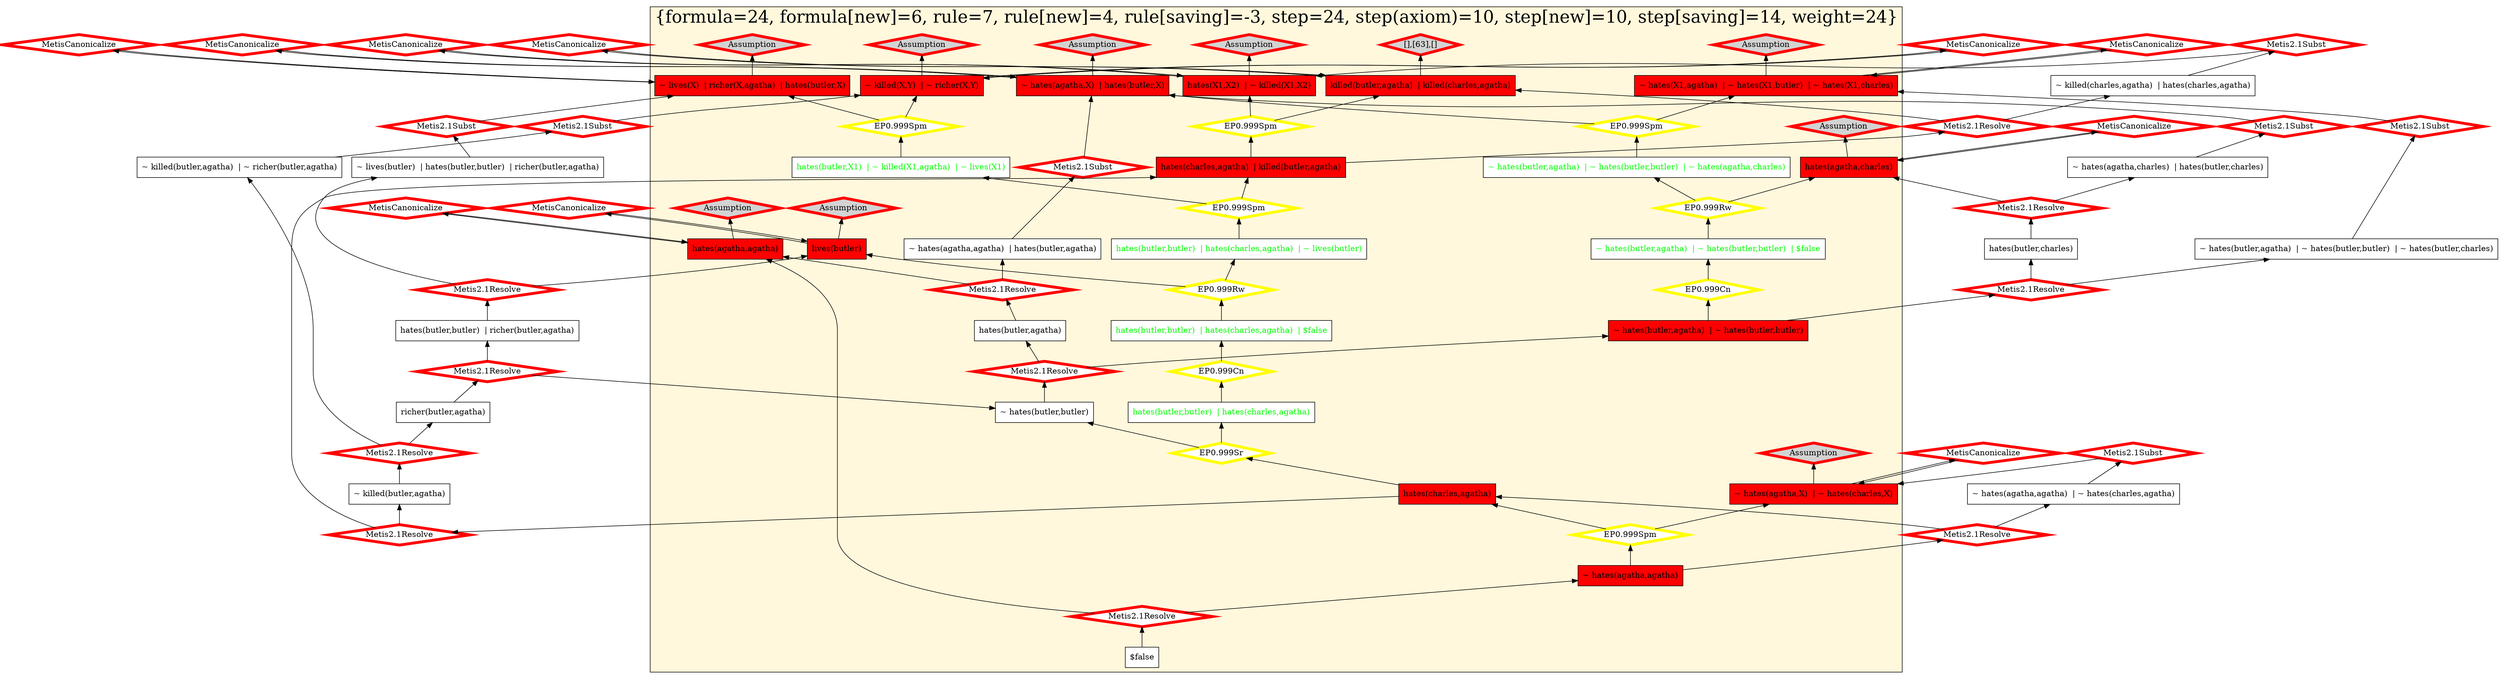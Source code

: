 digraph g 
{ rankdir=BT;
   
  "x_68" [ color="black" shape="box" label="~ hates(X,agatha)  | ~ hates(X,butler)  | ~ hates(X,charles)" fillcolor="red" style="filled"  ];
  "x_1" [ color="black" shape="box" label="lives(butler)" fillcolor="red" style="filled"  ];
  "x_2" [ color="black" shape="box" label="~ killed(X1,X2)  | ~ richer(X1,X2)" fillcolor="red" style="filled"  ];
  "x_13" [ color="black" shape="box" label="hates(charles,agatha)  | killed(butler,agatha)" fillcolor="red" style="filled"  ];
  "x_61" [ color="black" shape="box" label="~ hates(agatha,X1)  | ~ hates(charles,X1)" fillcolor="red" style="filled"  ];
  "x_6" [ color="black" shape="box" label="~ hates(butler,agatha)  | ~ hates(butler,butler)  | ~ hates(butler,charles)" fillcolor="white" style="filled"  ];
  "x_61" [ color="black" shape="box" label="~ hates(agatha,X)  | ~ hates(charles,X)" fillcolor="red" style="filled"  ];
  "x_9" [ fontcolor="green" color="black" shape="box" label="~ hates(butler,agatha)  | ~ hates(butler,butler)  | ~ hates(agatha,charles)" fillcolor="white" style="filled"  ];
  "x_59" [ color="black" shape="box" label="~ hates(agatha,X)  | hates(butler,X)" fillcolor="red" style="filled"  ];
  "x_13" [ color="black" shape="box" label="hates(charles,agatha)  | killed(butler,agatha)" fillcolor="red" style="filled"  ];
  "x_63" [ color="black" shape="box" label="killed(butler,agatha)  | killed(charles,agatha)" fillcolor="red" style="filled"  ];
  "x_81" [ color="black" shape="box" label="~ lives(butler)  | hates(butler,butler)  | richer(butler,agatha)" fillcolor="white" style="filled"  ];
  "x_68" [ color="black" shape="box" label="~ hates(X,agatha)  | ~ hates(X,butler)  | ~ hates(X,charles)" fillcolor="red" style="filled"  ];
  "x_21" [ color="black" shape="box" label="$false" fillcolor="white" style="filled"  ];
  "x_87" [ color="black" shape="box" label="hates(charles,agatha)" fillcolor="red" style="filled"  ];
  "x_136" [ color="black" shape="box" label="hates(agatha,charles)" fillcolor="red" style="filled"  ];
  "x_88" [ fontcolor="green" color="black" shape="box" label="~ hates(butler,agatha)  | ~ hates(butler,butler)  | $false" fillcolor="white" style="filled"  ];
  "x_68" [ color="black" shape="box" label="~ hates(X1,agatha)  | ~ hates(X1,butler)  | ~ hates(X1,charles)" fillcolor="red" style="filled"  ];
  "x_24" [ color="black" shape="box" label="hates(butler,butler)  | richer(butler,agatha)" fillcolor="white" style="filled"  ];
  "x_1" [ color="black" shape="box" label="lives(butler)" fillcolor="red" style="filled"  ];
  "x_97" [ fontcolor="green" color="black" shape="box" label="hates(butler,butler)  | hates(charles,agatha)  | ~ lives(butler)" fillcolor="white" style="filled"  ];
  "x_1" [ color="black" shape="box" label="lives(butler)" fillcolor="red" style="filled"  ];
  "x_74" [ color="black" shape="box" label="hates(butler,agatha)" fillcolor="white" style="filled"  ];
  "x_102" [ fontcolor="green" color="black" shape="box" label="hates(butler,butler)  | hates(charles,agatha)" fillcolor="white" style="filled"  ];
  "x_34" [ color="black" shape="box" label="~ killed(charles,agatha)  | hates(charles,agatha)" fillcolor="white" style="filled"  ];
  "x_105" [ fontcolor="green" color="black" shape="box" label="hates(butler,butler)  | hates(charles,agatha)  | $false" fillcolor="white" style="filled"  ];
  "x_37" [ color="black" shape="box" label="richer(X1,agatha)  | hates(butler,X1)  | ~ lives(X1)" fillcolor="red" style="filled"  ];
  "x_136" [ color="black" shape="box" label="hates(agatha,charles)" fillcolor="red" style="filled"  ];
  "x_37" [ color="black" shape="box" label="~ lives(X)  | hates(butler,X)  | richer(X,agatha)" fillcolor="red" style="filled"  ];
  "x_2" [ color="black" shape="box" label="~ killed(X,Y)  | ~ richer(X,Y)" fillcolor="red" style="filled"  ];
  "x_141" [ color="black" shape="box" label="~ hates(butler,agatha)  | ~ hates(butler,butler)" fillcolor="red" style="filled"  ];
  "x_135" [ color="black" shape="box" label="~ killed(X,Y)  | hates(X,Y)" fillcolor="red" style="filled"  ];
  "x_135" [ color="black" shape="box" label="~ killed(X,Y)  | hates(X,Y)" fillcolor="red" style="filled"  ];
  "x_46" [ color="black" shape="box" label="~ hates(butler,butler)" fillcolor="white" style="filled"  ];
  "x_47" [ color="black" shape="box" label="~ hates(agatha,agatha)  | hates(butler,agatha)" fillcolor="white" style="filled"  ];
  "x_114" [ color="black" shape="box" label="~ hates(agatha,agatha)" fillcolor="red" style="filled"  ];
  "x_46" [ color="black" shape="box" label="~ hates(butler,butler)" fillcolor="white" style="filled"  ];
  "x_31" [ color="black" shape="box" label="hates(agatha,agatha)" fillcolor="red" style="filled"  ];
  "x_2" [ color="black" shape="box" label="~ killed(X,Y)  | ~ richer(X,Y)" fillcolor="red" style="filled"  ];
  "x_37" [ color="black" shape="box" label="~ lives(X)  | richer(X,agatha)  | hates(butler,X)" fillcolor="red" style="filled"  ];
  "x_52" [ color="black" shape="box" label="~ killed(butler,agatha)  | ~ richer(butler,agatha)" fillcolor="white" style="filled"  ];
  "x_124" [ color="black" shape="box" label="~ hates(agatha,agatha)  | ~ hates(charles,agatha)" fillcolor="white" style="filled"  ];
  "x_129" [ fontcolor="green" color="black" shape="box" label="hates(butler,X1)  | ~ killed(X1,agatha)  | ~ lives(X1)" fillcolor="white" style="filled"  ];
  "x_31" [ color="black" shape="box" label="hates(agatha,agatha)" fillcolor="red" style="filled"  ];
  "x_130" [ color="black" shape="box" label="~ killed(butler,agatha)" fillcolor="white" style="filled"  ];
  "x_133" [ color="black" shape="box" label="richer(butler,agatha)" fillcolor="white" style="filled"  ];
  "x_63" [ color="black" shape="box" label="killed(butler,agatha)  | killed(charles,agatha)" fillcolor="red" style="filled"  ];
  "x_59" [ color="black" shape="box" label="hates(butler,X1)  | ~ hates(agatha,X1)" fillcolor="red" style="filled"  ];
  "x_61" [ color="black" shape="box" label="~ hates(agatha,X)  | ~ hates(charles,X)" fillcolor="red" style="filled"  ];
  "x_135" [ color="black" shape="box" label="hates(X1,X2)  | ~ killed(X1,X2)" fillcolor="red" style="filled"  ];
  "x_136" [ color="black" shape="box" label="hates(agatha,charles)" fillcolor="red" style="filled"  ];
  "x_114" [ color="black" shape="box" label="~ hates(agatha,agatha)" fillcolor="red" style="filled"  ];
  "x_63" [ color="black" shape="box" label="killed(butler,agatha)  | killed(charles,agatha)" fillcolor="red" style="filled"  ];
  "x_59" [ color="black" shape="box" label="~ hates(agatha,X)  | hates(butler,X)" fillcolor="red" style="filled"  ];
  "x_141" [ color="black" shape="box" label="~ hates(butler,agatha)  | ~ hates(butler,butler)" fillcolor="red" style="filled"  ];
  "x_140" [ color="black" shape="box" label="hates(butler,charles)" fillcolor="white" style="filled"  ];
  "x_142" [ color="black" shape="box" label="~ hates(agatha,charles)  | hates(butler,charles)" fillcolor="white" style="filled"  ];
  "x_87" [ color="black" shape="box" label="hates(charles,agatha)" fillcolor="red" style="filled"  ];
  "81d7037:1242be2cf89:-7f0b" [ URL="http://browser.inference-web.org/iwbrowser/BrowseNodeSet?url=http%3A%2F%2Finference-web.org%2Fproofs%2Ftptp%2FSolutions%2FPUZ%2FPUZ001-1%2FEP---1.1pre%2Fanswer.owl%23ns_18" color="yellow" shape="diamond" label="EP0.999Spm" fillcolor="white" style="filled" penwidth="5"  ];
  "x_9" -> "81d7037:1242be2cf89:-7f0b";
  "81d7037:1242be2cf89:-7f0b" -> "x_59";
  "81d7037:1242be2cf89:-7f0b" -> "x_68";
  "81d7037:1242be2cf89:-7fec" [ URL="http://browser.inference-web.org/iwbrowser/BrowseNodeSet?url=http%3A%2F%2Finference-web.org%2Fproofs%2Ftptp%2FSolutions%2FPUZ%2FPUZ001-1%2FMetis---2.2%2Fanswer.owl%23ns_different_hates" color="red" shape="diamond" label="Assumption" fillcolor="lightgrey" style="filled" penwidth="5"  ];
  "x_61" -> "81d7037:1242be2cf89:-7fec";
  "81d7037:1242be2cf89:-7f65" [ URL="http://browser.inference-web.org/iwbrowser/BrowseNodeSet?url=http%3A%2F%2Finference-web.org%2Fproofs%2Ftptp%2FSolutions%2FPUZ%2FPUZ001-1%2FEP---1.1pre%2Fanswer.owl%23ns_13" color="yellow" shape="diamond" label="EP0.999Spm" fillcolor="white" style="filled" penwidth="5"  ];
  "x_13" -> "81d7037:1242be2cf89:-7f65";
  "81d7037:1242be2cf89:-7f65" -> "x_63";
  "81d7037:1242be2cf89:-7f65" -> "x_135";
  "81d7037:1242be2cf89:-7efc" [ URL="http://browser.inference-web.org/iwbrowser/BrowseNodeSet?url=http%3A%2F%2Finference-web.org%2Fproofs%2Ftptp%2FSolutions%2FPUZ%2FPUZ001-1%2FEP---1.1pre%2Fanswer.owl%23ns_27" color="yellow" shape="diamond" label="EP0.999Cn" fillcolor="white" style="filled" penwidth="5"  ];
  "x_102" -> "81d7037:1242be2cf89:-7efc";
  "81d7037:1242be2cf89:-7efc" -> "x_105";
  "81d7037:1242be2cf89:-7fc5" [ URL="http://browser.inference-web.org/iwbrowser/BrowseNodeSet?url=http%3A%2F%2Finference-web.org%2Fproofs%2Ftptp%2FSolutions%2FPUZ%2FPUZ001-1%2FMetis---2.2%2Fanswer.owl%23ns_refute_0_17" color="red" shape="diamond" label="Metis2.1Subst" fillcolor="white" style="filled" penwidth="5"  ];
  "x_6" -> "81d7037:1242be2cf89:-7fc5";
  "81d7037:1242be2cf89:-7fc5" -> "x_68";
  "81d7037:1242be2cf89:-7fcf" [ URL="http://browser.inference-web.org/iwbrowser/BrowseNodeSet?url=http%3A%2F%2Finference-web.org%2Fproofs%2Ftptp%2FSolutions%2FPUZ%2FPUZ001-1%2FMetis---2.2%2Fanswer.owl%23ns_refute_0_22" color="red" shape="diamond" label="Metis2.1Resolve" fillcolor="white" style="filled" penwidth="5"  ];
  "x_46" -> "81d7037:1242be2cf89:-7fcf";
  "81d7037:1242be2cf89:-7fcf" -> "x_74";
  "81d7037:1242be2cf89:-7fcf" -> "x_141";
  "81d7037:1242be2cf89:-7eee" [ URL="http://browser.inference-web.org/iwbrowser/BrowseNodeSet?url=http%3A%2F%2Finference-web.org%2Fproofs%2Ftptp%2FSolutions%2FPUZ%2FPUZ001-1%2FEP---1.1pre%2Fanswer.owl%23ns_25" color="yellow" shape="diamond" label="EP0.999Spm" fillcolor="white" style="filled" penwidth="5"  ];
  "x_97" -> "81d7037:1242be2cf89:-7eee";
  "81d7037:1242be2cf89:-7eee" -> "x_13";
  "81d7037:1242be2cf89:-7eee" -> "x_129";
  "81d7037:1242be2cf89:-7f7f" [ URL="http://browser.inference-web.org/iwbrowser/BrowseNodeSet?url=http%3A%2F%2Finference-web.org%2Fproofs%2Ftptp%2FSolutions%2FPUZ%2FPUZ001-1%2FMetis---2.2%2Fanswer.owl%23ns_butler" color="red" shape="diamond" label="Assumption" fillcolor="lightgrey" style="filled" penwidth="5"  ];
  "x_1" -> "81d7037:1242be2cf89:-7f7f";
  "81d7037:1242be2cf89:-7f77" [ URL="http://browser.inference-web.org/iwbrowser/BrowseNodeSet?url=http%3A%2F%2Finference-web.org%2Fproofs%2Ftptp%2FSolutions%2FPUZ%2FPUZ001-1%2FMetis---2.2%2Fanswer.owl%23ns_refute_0_4" color="red" shape="diamond" label="Metis2.1Subst" fillcolor="white" style="filled" penwidth="5"  ];
  "x_34" -> "81d7037:1242be2cf89:-7f77";
  "81d7037:1242be2cf89:-7f77" -> "x_135";
  "81d7037:1242be2cf89:-7fd7" [ URL="http://browser.inference-web.org/iwbrowser/BrowseNodeSet?url=http%3A%2F%2Finference-web.org%2Fproofs%2Ftptp%2FSolutions%2FPUZ%2FPUZ001-1%2FMetis---2.2%2Fanswer.owl%23ns_poorer_killer" color="red" shape="diamond" label="Assumption" fillcolor="lightgrey" style="filled" penwidth="5"  ];
  "x_2" -> "81d7037:1242be2cf89:-7fd7";
  "81d7037:1242be2cf89:-7f73" [ URL="http://browser.inference-web.org/iwbrowser/BrowseNodeSet?url=http%3A%2F%2Finference-web.org%2Fproofs%2Ftptp%2FSolutions%2FPUZ%2FPUZ001-1%2FMetis---2.2%2Fanswer.owl%23ns_refute_0_3" color="red" shape="diamond" label="MetisCanonicalize" fillcolor="white" style="filled" penwidth="5"  ];
  "x_135" -> "81d7037:1242be2cf89:-7f73";
  "81d7037:1242be2cf89:-7f73" -> "x_135";
  "81d7037:1242be2cf89:-7f19" [ URL="http://browser.inference-web.org/iwbrowser/BrowseNodeSet?url=http%3A%2F%2Finference-web.org%2Fproofs%2Ftptp%2FSolutions%2FPUZ%2FPUZ001-1%2FEP---1.1pre%2Fanswer.owl%23ns_20" color="yellow" shape="diamond" label="EP0.999Cn" fillcolor="white" style="filled" penwidth="5"  ];
  "x_141" -> "81d7037:1242be2cf89:-7f19";
  "81d7037:1242be2cf89:-7f19" -> "x_88";
  "81d7037:1242be2cf89:-7f49" [ URL="http://browser.inference-web.org/iwbrowser/BrowseNodeSet?url=http%3A%2F%2Finference-web.org%2Fproofs%2Ftptp%2FSolutions%2FPUZ%2FPUZ001-1%2FEP---1.1pre%2Fanswer.owl%23ns_41" color="yellow" shape="diamond" label="EP0.999Spm" fillcolor="white" style="filled" penwidth="5"  ];
  "x_114" -> "81d7037:1242be2cf89:-7f49";
  "81d7037:1242be2cf89:-7f49" -> "x_61";
  "81d7037:1242be2cf89:-7f49" -> "x_87";
  "81d7037:1242be2cf89:-7ffe" [ URL="http://browser.inference-web.org/iwbrowser/BrowseNodeSet?url=http%3A%2F%2Finference-web.org%2Fproofs%2Ftptp%2FSolutions%2FPUZ%2FPUZ001-1%2FMetis---2.2%2Fanswer.owl%23answer" color="red" shape="diamond" label="Metis2.1Resolve" fillcolor="white" style="filled" penwidth="5"  ];
  "x_21" -> "81d7037:1242be2cf89:-7ffe";
  "81d7037:1242be2cf89:-7ffe" -> "x_31";
  "81d7037:1242be2cf89:-7ffe" -> "x_114";
  "81d7037:1242be2cf89:-7f6f" [ URL="http://browser.inference-web.org/iwbrowser/BrowseNodeSet?url=http%3A%2F%2Finference-web.org%2Fproofs%2Ftptp%2FSolutions%2FPUZ%2FPUZ001-1%2FMetis---2.2%2Fanswer.owl%23ns_killer_hates_victim" color="red" shape="diamond" label="Assumption" fillcolor="lightgrey" style="filled" penwidth="5"  ];
  "x_135" -> "81d7037:1242be2cf89:-7f6f";
  "81d7037:1242be2cf89:-7f9a" [ URL="http://browser.inference-web.org/iwbrowser/BrowseNodeSet?url=http%3A%2F%2Finference-web.org%2Fproofs%2Ftptp%2FSolutions%2FPUZ%2FPUZ001-1%2FMetis---2.2%2Fanswer.owl%23ns_refute_0_19" color="red" shape="diamond" label="MetisCanonicalize" fillcolor="white" style="filled" penwidth="5"  ];
  "x_31" -> "81d7037:1242be2cf89:-7f9a";
  "81d7037:1242be2cf89:-7f9a" -> "x_31";
  "81d7037:1242be2cf89:-7f8a" [ URL="http://browser.inference-web.org/iwbrowser/BrowseNodeSet?url=http%3A%2F%2Finference-web.org%2Fproofs%2Ftptp%2FSolutions%2FPUZ%2FPUZ001-1%2FMetis---2.2%2Fanswer.owl%23ns_refute_0_9" color="red" shape="diamond" label="MetisCanonicalize" fillcolor="white" style="filled" penwidth="5"  ];
  "x_37" -> "81d7037:1242be2cf89:-7f8a";
  "81d7037:1242be2cf89:-7f8a" -> "x_37";
  "81d7037:1242be2cf89:-7ff0" [ URL="http://browser.inference-web.org/iwbrowser/BrowseNodeSet?url=http%3A%2F%2Finference-web.org%2Fproofs%2Ftptp%2FSolutions%2FPUZ%2FPUZ001-1%2FMetis---2.2%2Fanswer.owl%23ns_refute_0_0" color="red" shape="diamond" label="MetisCanonicalize" fillcolor="white" style="filled" penwidth="5"  ];
  "x_61" -> "81d7037:1242be2cf89:-7ff0";
  "81d7037:1242be2cf89:-7ff0" -> "x_61";
  "81d7037:1242be2cf89:-7f7c" [ URL="http://browser.inference-web.org/iwbrowser/BrowseNodeSet?url=http%3A%2F%2Finference-web.org%2Fproofs%2Ftptp%2FSolutions%2FPUZ%2FPUZ001-1%2FMetis---2.2%2Fanswer.owl%23ns_refute_0_5" color="red" shape="diamond" label="Metis2.1Resolve" fillcolor="white" style="filled" penwidth="5"  ];
  "x_13" -> "81d7037:1242be2cf89:-7f7c";
  "81d7037:1242be2cf89:-7f7c" -> "x_34";
  "81d7037:1242be2cf89:-7f7c" -> "x_63";
  "81d7037:1242be2cf89:-7fe9" [ URL="http://browser.inference-web.org/iwbrowser/BrowseNodeSet?url=http%3A%2F%2Finference-web.org%2Fproofs%2Ftptp%2FSolutions%2FPUZ%2FPUZ001-1%2FMetis---2.2%2Fanswer.owl%23ns_refute_0_25" color="red" shape="diamond" label="Metis2.1Resolve" fillcolor="white" style="filled" penwidth="5"  ];
  "x_87" -> "81d7037:1242be2cf89:-7fe9";
  "81d7037:1242be2cf89:-7fe9" -> "x_13";
  "81d7037:1242be2cf89:-7fe9" -> "x_130";
  "81d7037:1242be2cf89:-7f9e" [ URL="http://browser.inference-web.org/iwbrowser/BrowseNodeSet?url=http%3A%2F%2Finference-web.org%2Fproofs%2Ftptp%2FSolutions%2FPUZ%2FPUZ001-1%2FMetis---2.2%2Fanswer.owl%23ns_refute_0_20" color="red" shape="diamond" label="Metis2.1Subst" fillcolor="white" style="filled" penwidth="5"  ];
  "x_47" -> "81d7037:1242be2cf89:-7f9e";
  "81d7037:1242be2cf89:-7f9e" -> "x_59";
  "81d7037:1242be2cf89:-7fa6" [ URL="http://browser.inference-web.org/iwbrowser/BrowseNodeSet?url=http%3A%2F%2Finference-web.org%2Fproofs%2Ftptp%2FSolutions%2FPUZ%2FPUZ001-1%2FMetis---2.2%2Fanswer.owl%23ns_agatha_hates_charles" color="red" shape="diamond" label="Assumption" fillcolor="lightgrey" style="filled" penwidth="5"  ];
  "x_136" -> "81d7037:1242be2cf89:-7fa6";
  "81d7037:1242be2cf89:-7fdf" [ URL="http://browser.inference-web.org/iwbrowser/BrowseNodeSet?url=http%3A%2F%2Finference-web.org%2Fproofs%2Ftptp%2FSolutions%2FPUZ%2FPUZ001-1%2FMetis---2.2%2Fanswer.owl%23ns_refute_0_7" color="red" shape="diamond" label="Metis2.1Subst" fillcolor="white" style="filled" penwidth="5"  ];
  "x_52" -> "81d7037:1242be2cf89:-7fdf";
  "81d7037:1242be2cf89:-7fdf" -> "x_2";
  "81d7037:1242be2cf89:-7fad" [ URL="http://browser.inference-web.org/iwbrowser/BrowseNodeSet?url=http%3A%2F%2Finference-web.org%2Fproofs%2Ftptp%2FSolutions%2FPUZ%2FPUZ001-1%2FMetis---2.2%2Fanswer.owl%23ns_same_hates" color="red" shape="diamond" label="Assumption" fillcolor="lightgrey" style="filled" penwidth="5"  ];
  "x_59" -> "81d7037:1242be2cf89:-7fad";
  "81d7037:1242be2cf89:-7ef8" [ URL="http://browser.inference-web.org/iwbrowser/BrowseNodeSet?url=http%3A%2F%2Finference-web.org%2Fproofs%2Ftptp%2FSolutions%2FPUZ%2FPUZ001-1%2FEP---1.1pre%2Fanswer.owl%23ns_26" color="yellow" shape="diamond" label="EP0.999Rw" fillcolor="white" style="filled" penwidth="5"  ];
  "x_105" -> "81d7037:1242be2cf89:-7ef8";
  "81d7037:1242be2cf89:-7ef8" -> "x_1";
  "81d7037:1242be2cf89:-7ef8" -> "x_97";
  "81d7037:1242be2cf89:-7f8e" [ URL="http://browser.inference-web.org/iwbrowser/BrowseNodeSet?url=http%3A%2F%2Finference-web.org%2Fproofs%2Ftptp%2FSolutions%2FPUZ%2FPUZ001-1%2FMetis---2.2%2Fanswer.owl%23ns_refute_0_10" color="red" shape="diamond" label="Metis2.1Subst" fillcolor="white" style="filled" penwidth="5"  ];
  "x_81" -> "81d7037:1242be2cf89:-7f8e";
  "81d7037:1242be2cf89:-7f8e" -> "x_37";
  "81d7037:1242be2cf89:-7fbd" [ URL="http://browser.inference-web.org/iwbrowser/BrowseNodeSet?url=http%3A%2F%2Finference-web.org%2Fproofs%2Ftptp%2FSolutions%2FPUZ%2FPUZ001-1%2FMetis---2.2%2Fanswer.owl%23ns_no_one_hates_everyone" color="red" shape="diamond" label="Assumption" fillcolor="lightgrey" style="filled" penwidth="5"  ];
  "x_68" -> "81d7037:1242be2cf89:-7fbd";
  "81d7037:1242be2cf89:-7fdb" [ URL="http://browser.inference-web.org/iwbrowser/BrowseNodeSet?url=http%3A%2F%2Finference-web.org%2Fproofs%2Ftptp%2FSolutions%2FPUZ%2FPUZ001-1%2FMetis---2.2%2Fanswer.owl%23ns_refute_0_6" color="red" shape="diamond" label="MetisCanonicalize" fillcolor="white" style="filled" penwidth="5"  ];
  "x_2" -> "81d7037:1242be2cf89:-7fdb";
  "81d7037:1242be2cf89:-7fdb" -> "x_2";
  "81d7037:1242be2cf89:-7ff9" [ URL="http://browser.inference-web.org/iwbrowser/BrowseNodeSet?url=http%3A%2F%2Finference-web.org%2Fproofs%2Ftptp%2FSolutions%2FPUZ%2FPUZ001-1%2FMetis---2.2%2Fanswer.owl%23ns_refute_0_26" color="red" shape="diamond" label="Metis2.1Resolve" fillcolor="white" style="filled" penwidth="5"  ];
  "x_114" -> "81d7037:1242be2cf89:-7ff9";
  "81d7037:1242be2cf89:-7ff9" -> "x_87";
  "81d7037:1242be2cf89:-7ff9" -> "x_124";
  "81d7037:1242be2cf89:-7fc1" [ URL="http://browser.inference-web.org/iwbrowser/BrowseNodeSet?url=http%3A%2F%2Finference-web.org%2Fproofs%2Ftptp%2FSolutions%2FPUZ%2FPUZ001-1%2FMetis---2.2%2Fanswer.owl%23ns_refute_0_16" color="red" shape="diamond" label="MetisCanonicalize" fillcolor="white" style="filled" penwidth="5"  ];
  "x_68" -> "81d7037:1242be2cf89:-7fc1";
  "81d7037:1242be2cf89:-7fc1" -> "x_68";
  "81d7037:1242be2cf89:-7f86" [ URL="http://browser.inference-web.org/iwbrowser/BrowseNodeSet?url=http%3A%2F%2Finference-web.org%2Fproofs%2Ftptp%2FSolutions%2FPUZ%2FPUZ001-1%2FMetis---2.2%2Fanswer.owl%23ns_butler_hates_poor" color="red" shape="diamond" label="Assumption" fillcolor="lightgrey" style="filled" penwidth="5"  ];
  "x_37" -> "81d7037:1242be2cf89:-7f86";
  "81d7037:1242be2cf89:-7fba" [ URL="http://browser.inference-web.org/iwbrowser/BrowseNodeSet?url=http%3A%2F%2Finference-web.org%2Fproofs%2Ftptp%2FSolutions%2FPUZ%2FPUZ001-1%2FMetis---2.2%2Fanswer.owl%23ns_refute_0_15" color="red" shape="diamond" label="Metis2.1Resolve" fillcolor="white" style="filled" penwidth="5"  ];
  "x_140" -> "81d7037:1242be2cf89:-7fba";
  "81d7037:1242be2cf89:-7fba" -> "x_136";
  "81d7037:1242be2cf89:-7fba" -> "x_142";
  "81d7037:1242be2cf89:-7f15" [ URL="http://browser.inference-web.org/iwbrowser/BrowseNodeSet?url=http%3A%2F%2Finference-web.org%2Fproofs%2Ftptp%2FSolutions%2FPUZ%2FPUZ001-1%2FEP---1.1pre%2Fanswer.owl%23ns_19" color="yellow" shape="diamond" label="EP0.999Rw" fillcolor="white" style="filled" penwidth="5"  ];
  "x_88" -> "81d7037:1242be2cf89:-7f15";
  "81d7037:1242be2cf89:-7f15" -> "x_9";
  "81d7037:1242be2cf89:-7f15" -> "x_136";
  "81d7037:1242be2cf89:-7f6c" [ URL="http://browser.inference-web.org/iwbrowser/BrowseNodeSet?url=http%3A%2F%2Finference-web.org%2Fproofs%2Ftptp%2FSolutions%2FPUZ%2FPUZ001-1%2FMetis---2.2%2Fanswer.owl%23ns_refute_0_2" color="red" shape="diamond" label="MetisCanonicalize" fillcolor="white" style="filled" penwidth="5"  ];
  "x_63" -> "81d7037:1242be2cf89:-7f6c";
  "81d7037:1242be2cf89:-7f6c" -> "x_63";
  "81d7037:1242be2cf89:-7fe4" [ URL="http://browser.inference-web.org/iwbrowser/BrowseNodeSet?url=http%3A%2F%2Finference-web.org%2Fproofs%2Ftptp%2FSolutions%2FPUZ%2FPUZ001-1%2FMetis---2.2%2Fanswer.owl%23ns_refute_0_24" color="red" shape="diamond" label="Metis2.1Resolve" fillcolor="white" style="filled" penwidth="5"  ];
  "x_130" -> "81d7037:1242be2cf89:-7fe4";
  "81d7037:1242be2cf89:-7fe4" -> "x_52";
  "81d7037:1242be2cf89:-7fe4" -> "x_133";
  "81d7037:1242be2cf89:-7f68" [ URL="http://browser.inference-web.org/iwbrowser/BrowseNodeSet?url=http%3A%2F%2Finference-web.org%2Fproofs%2Ftptp%2FSolutions%2FPUZ%2FPUZ001-1%2FMetis---2.2%2Fanswer.owl%23ns_prove_neither_charles_nor_butler_did_it" color="red" shape="diamond" label="[],[63],[]" fillcolor="lightgrey" style="filled" penwidth="5"  ];
  "x_63" -> "81d7037:1242be2cf89:-7f68";
  "81d7037:1242be2cf89:-7ee9" [ URL="http://browser.inference-web.org/iwbrowser/BrowseNodeSet?url=http%3A%2F%2Finference-web.org%2Fproofs%2Ftptp%2FSolutions%2FPUZ%2FPUZ001-1%2FEP---1.1pre%2Fanswer.owl%23ns_14" color="yellow" shape="diamond" label="EP0.999Spm" fillcolor="white" style="filled" penwidth="5"  ];
  "x_129" -> "81d7037:1242be2cf89:-7ee9";
  "81d7037:1242be2cf89:-7ee9" -> "x_2";
  "81d7037:1242be2cf89:-7ee9" -> "x_37";
  "81d7037:1242be2cf89:-7f96" [ URL="http://browser.inference-web.org/iwbrowser/BrowseNodeSet?url=http%3A%2F%2Finference-web.org%2Fproofs%2Ftptp%2FSolutions%2FPUZ%2FPUZ001-1%2FMetis---2.2%2Fanswer.owl%23ns_agatha_hates_agatha" color="red" shape="diamond" label="Assumption" fillcolor="lightgrey" style="filled" penwidth="5"  ];
  "x_31" -> "81d7037:1242be2cf89:-7f96";
  "81d7037:1242be2cf89:-7ff4" [ URL="http://browser.inference-web.org/iwbrowser/BrowseNodeSet?url=http%3A%2F%2Finference-web.org%2Fproofs%2Ftptp%2FSolutions%2FPUZ%2FPUZ001-1%2FMetis---2.2%2Fanswer.owl%23ns_refute_0_1" color="red" shape="diamond" label="Metis2.1Subst" fillcolor="white" style="filled" penwidth="5"  ];
  "x_124" -> "81d7037:1242be2cf89:-7ff4";
  "81d7037:1242be2cf89:-7ff4" -> "x_61";
  "81d7037:1242be2cf89:-7faa" [ URL="http://browser.inference-web.org/iwbrowser/BrowseNodeSet?url=http%3A%2F%2Finference-web.org%2Fproofs%2Ftptp%2FSolutions%2FPUZ%2FPUZ001-1%2FMetis---2.2%2Fanswer.owl%23ns_refute_0_12" color="red" shape="diamond" label="MetisCanonicalize" fillcolor="white" style="filled" penwidth="5"  ];
  "x_136" -> "81d7037:1242be2cf89:-7faa";
  "81d7037:1242be2cf89:-7faa" -> "x_136";
  "81d7037:1242be2cf89:-7fd4" [ URL="http://browser.inference-web.org/iwbrowser/BrowseNodeSet?url=http%3A%2F%2Finference-web.org%2Fproofs%2Ftptp%2FSolutions%2FPUZ%2FPUZ001-1%2FMetis---2.2%2Fanswer.owl%23ns_refute_0_23" color="red" shape="diamond" label="Metis2.1Resolve" fillcolor="white" style="filled" penwidth="5"  ];
  "x_133" -> "81d7037:1242be2cf89:-7fd4";
  "81d7037:1242be2cf89:-7fd4" -> "x_24";
  "81d7037:1242be2cf89:-7fd4" -> "x_46";
  "81d7037:1242be2cf89:-7fb5" [ URL="http://browser.inference-web.org/iwbrowser/BrowseNodeSet?url=http%3A%2F%2Finference-web.org%2Fproofs%2Ftptp%2FSolutions%2FPUZ%2FPUZ001-1%2FMetis---2.2%2Fanswer.owl%23ns_refute_0_14" color="red" shape="diamond" label="Metis2.1Subst" fillcolor="white" style="filled" penwidth="5"  ];
  "x_142" -> "81d7037:1242be2cf89:-7fb5";
  "81d7037:1242be2cf89:-7fb5" -> "x_59";
  "81d7037:1242be2cf89:-7f83" [ URL="http://browser.inference-web.org/iwbrowser/BrowseNodeSet?url=http%3A%2F%2Finference-web.org%2Fproofs%2Ftptp%2FSolutions%2FPUZ%2FPUZ001-1%2FMetis---2.2%2Fanswer.owl%23ns_refute_0_8" color="red" shape="diamond" label="MetisCanonicalize" fillcolor="white" style="filled" penwidth="5"  ];
  "x_1" -> "81d7037:1242be2cf89:-7f83";
  "81d7037:1242be2cf89:-7f83" -> "x_1";
  "81d7037:1242be2cf89:-7fb1" [ URL="http://browser.inference-web.org/iwbrowser/BrowseNodeSet?url=http%3A%2F%2Finference-web.org%2Fproofs%2Ftptp%2FSolutions%2FPUZ%2FPUZ001-1%2FMetis---2.2%2Fanswer.owl%23ns_refute_0_13" color="red" shape="diamond" label="MetisCanonicalize" fillcolor="white" style="filled" penwidth="5"  ];
  "x_59" -> "81d7037:1242be2cf89:-7fb1";
  "81d7037:1242be2cf89:-7fb1" -> "x_59";
  "81d7037:1242be2cf89:-7f93" [ URL="http://browser.inference-web.org/iwbrowser/BrowseNodeSet?url=http%3A%2F%2Finference-web.org%2Fproofs%2Ftptp%2FSolutions%2FPUZ%2FPUZ001-1%2FMetis---2.2%2Fanswer.owl%23ns_refute_0_11" color="red" shape="diamond" label="Metis2.1Resolve" fillcolor="white" style="filled" penwidth="5"  ];
  "x_24" -> "81d7037:1242be2cf89:-7f93";
  "81d7037:1242be2cf89:-7f93" -> "x_1";
  "81d7037:1242be2cf89:-7f93" -> "x_81";
  "81d7037:1242be2cf89:-7fca" [ URL="http://browser.inference-web.org/iwbrowser/BrowseNodeSet?url=http%3A%2F%2Finference-web.org%2Fproofs%2Ftptp%2FSolutions%2FPUZ%2FPUZ001-1%2FMetis---2.2%2Fanswer.owl%23ns_refute_0_18" color="red" shape="diamond" label="Metis2.1Resolve" fillcolor="white" style="filled" penwidth="5"  ];
  "x_141" -> "81d7037:1242be2cf89:-7fca";
  "81d7037:1242be2cf89:-7fca" -> "x_6";
  "81d7037:1242be2cf89:-7fca" -> "x_140";
  "81d7037:1242be2cf89:-7fa3" [ URL="http://browser.inference-web.org/iwbrowser/BrowseNodeSet?url=http%3A%2F%2Finference-web.org%2Fproofs%2Ftptp%2FSolutions%2FPUZ%2FPUZ001-1%2FMetis---2.2%2Fanswer.owl%23ns_refute_0_21" color="red" shape="diamond" label="Metis2.1Resolve" fillcolor="white" style="filled" penwidth="5"  ];
  "x_74" -> "81d7037:1242be2cf89:-7fa3";
  "81d7037:1242be2cf89:-7fa3" -> "x_31";
  "81d7037:1242be2cf89:-7fa3" -> "x_47";
  "81d7037:1242be2cf89:-7f44" [ URL="http://browser.inference-web.org/iwbrowser/BrowseNodeSet?url=http%3A%2F%2Finference-web.org%2Fproofs%2Ftptp%2FSolutions%2FPUZ%2FPUZ001-1%2FEP---1.1pre%2Fanswer.owl%23ns_40" color="yellow" shape="diamond" label="EP0.999Sr" fillcolor="white" style="filled" penwidth="5"  ];
  "x_87" -> "81d7037:1242be2cf89:-7f44";
  "81d7037:1242be2cf89:-7f44" -> "x_46";
  "81d7037:1242be2cf89:-7f44" -> "x_102";
  
 subgraph cluster_opt 
{ labelloc=b label="{formula=24, formula[new]=6, rule=7, rule[new]=4, rule[saving]=-3, step=24, step(axiom)=10, step[new]=10, step[saving]=14, weight=24}" 
 fontsize=30 fillcolor=cornsilk style=filled 
  x_102 ; x_68 ; x_1 ; x_136 ; x_2 ; x_141 ; x_97 ; x_37 ; x_129 ; x_9 ; x_46 ; x_47 ; x_13 ; x_135 ; x_74 ; x_105 ; x_87 ; x_21 ; x_114 ; x_59 ; x_63 ; x_88 ; x_31 ; x_61 ; "81d7037:1242be2cf89:-7f86" ;
 "81d7037:1242be2cf89:-7f0b" ;
 "81d7037:1242be2cf89:-7f65" ;
 "81d7037:1242be2cf89:-7fec" ;
 "81d7037:1242be2cf89:-7f15" ;
 "81d7037:1242be2cf89:-7efc" ;
 "81d7037:1242be2cf89:-7fcf" ;
 "81d7037:1242be2cf89:-7f7f" ;
 "81d7037:1242be2cf89:-7eee" ;
 "81d7037:1242be2cf89:-7fd7" ;
 "81d7037:1242be2cf89:-7f49" ;
 "81d7037:1242be2cf89:-7f19" ;
 "81d7037:1242be2cf89:-7f68" ;
 "81d7037:1242be2cf89:-7ffe" ;
 "81d7037:1242be2cf89:-7f6f" ;
 "81d7037:1242be2cf89:-7ee9" ;
 "81d7037:1242be2cf89:-7f96" ;
 "81d7037:1242be2cf89:-7f9e" ;
 "81d7037:1242be2cf89:-7fa6" ;
 "81d7037:1242be2cf89:-7fad" ;
 "81d7037:1242be2cf89:-7ef8" ;
 "81d7037:1242be2cf89:-7fbd" ;
 "81d7037:1242be2cf89:-7fa3" ;
 "81d7037:1242be2cf89:-7f44" ;
 
}
 
}
